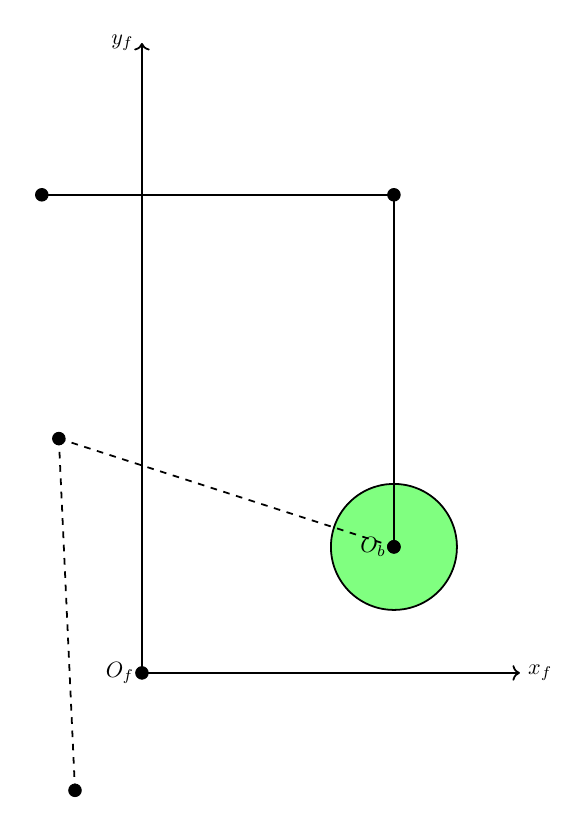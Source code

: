 \scalebox{0.8}{
\begin{tikzpicture}

  \def\lone{5.59} 
  \def\ltwo{5.59}

  \def\thetazero{90}
  \def\thetaone{0}
  \def\thetatwo{90} 

  \coordinate (O) at (0,0);
  \coordinate (Ob) at (4,2);
  \coordinate (A) at ({4+\lone*cos(\thetaone+\thetazero)},{2+\lone*sin(\thetaone+\thetazero)});
  \coordinate (B) at ({4+\lone*cos(\thetaone+\thetazero) + \ltwo*cos(\thetaone + \thetatwo+\thetazero)}, 
                      {2+\lone*sin(\thetaone+\thetazero) + \ltwo*sin(\thetaone + \thetatwo+\thetazero)});
  \coordinate (Obp) at (4.0, 2.002);
  \coordinate (Ap) at (-1.319, 3.72);
  \coordinate (Bp) at (-1.063, -1.864);

  \draw[dashed,fill=green!25] (Obp) circle (1);
  \draw[thick,fill=green!50] (Ob) circle (1);

  \draw[thick, black] (Ob) -- (A);
  \draw[thick, black] (A) -- (B);
  \draw[thick, black, dashed] (Obp) -- (Ap);
  \draw[thick, black, dashed] (Ap) -- (Bp);

  \draw[thick,black,->] (O) -- (0,10) node[anchor=east]{$y_f$};
  \draw[thick,black,->] (O) -- (6,0) node[anchor=west]{$x_f$};

  \filldraw[fill=black] (O) circle (0.1);
  \filldraw[fill=black] (Ob) circle (0.1);
  \filldraw[fill=black] (A) circle (0.1);
  \filldraw[fill=black] (B) circle (0.1);
  \filldraw[fill=black] (Obp) circle (0.1);
  \filldraw[fill=black] (Ap) circle (0.1);
  \filldraw[fill=black] (Bp) circle (0.1);

  \node[anchor=east] at (O) {$O_f$};
  \node[anchor=east] at (Ob) {$O_b$};

\end{tikzpicture}}